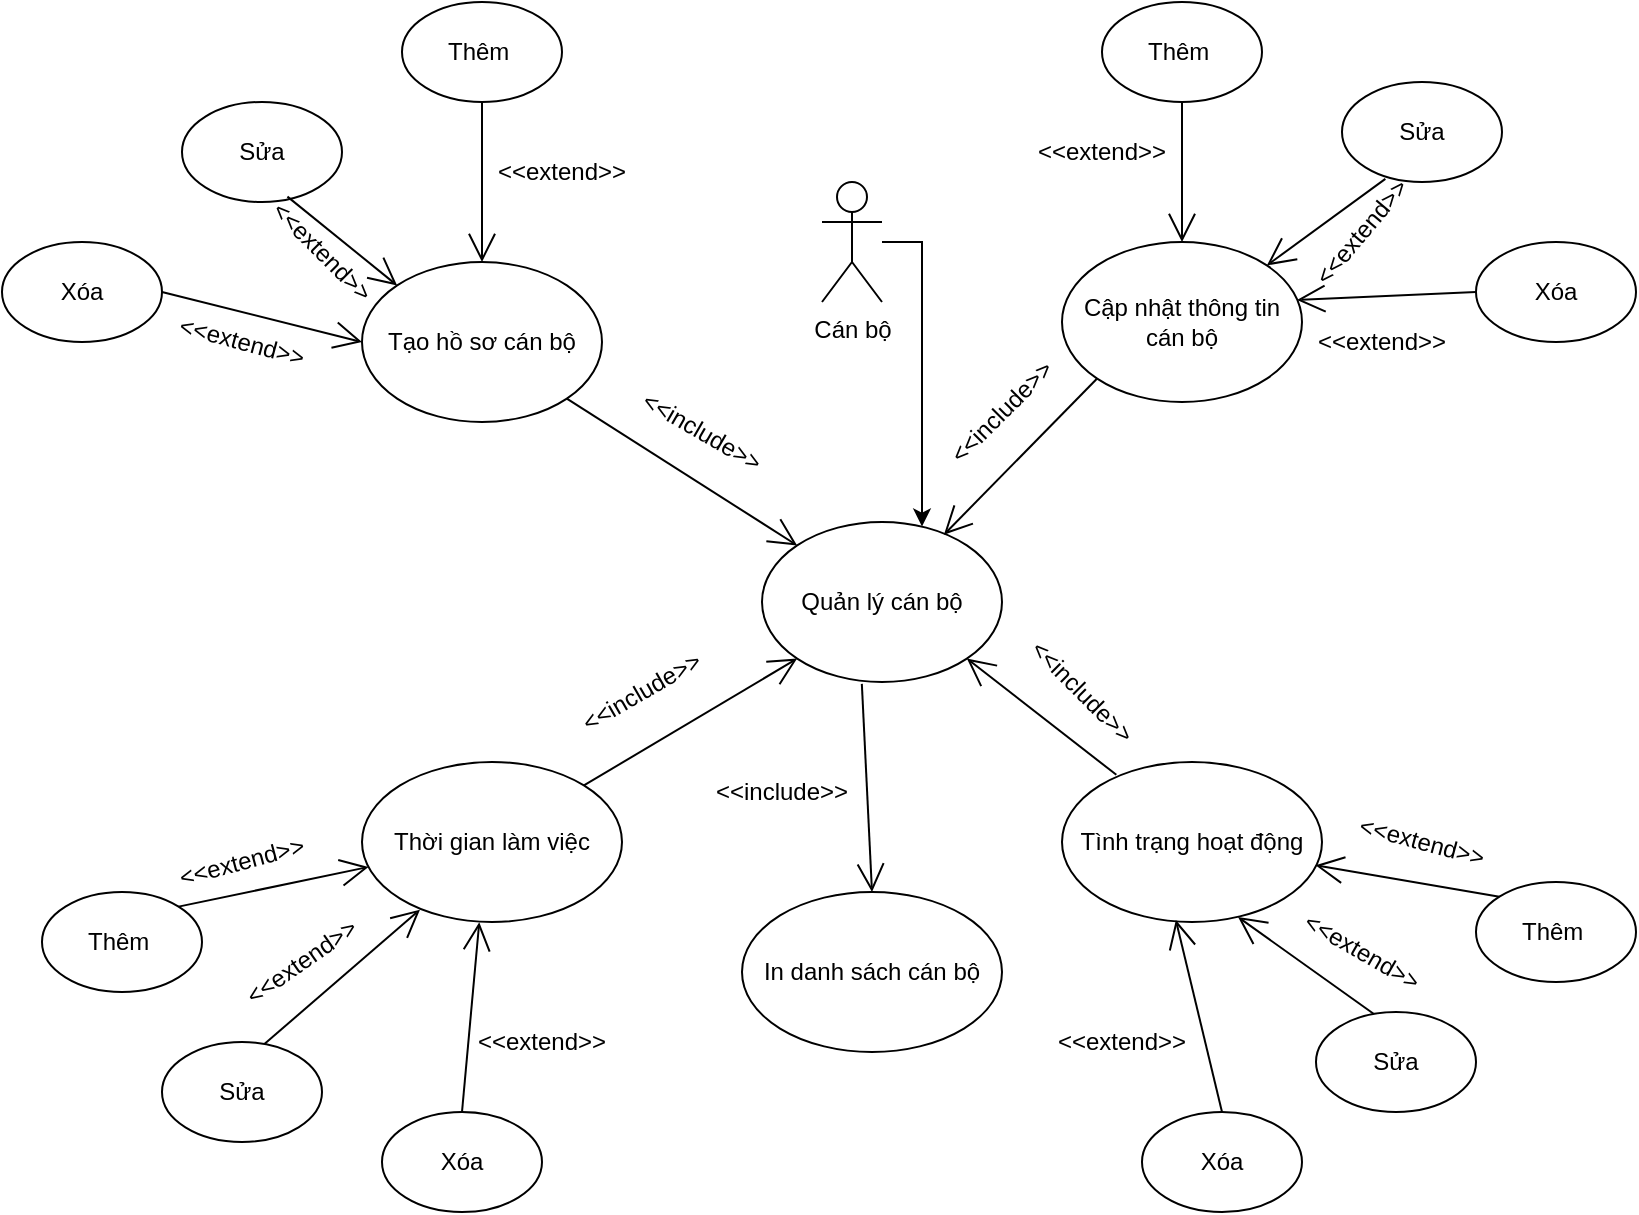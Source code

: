 <mxfile version="24.2.0" type="device">
  <diagram name="Trang-1" id="eqGBQ9AeNkHuo0g46i86">
    <mxGraphModel dx="1006" dy="967" grid="0" gridSize="10" guides="1" tooltips="1" connect="1" arrows="1" fold="1" page="0" pageScale="1" pageWidth="827" pageHeight="1169" math="0" shadow="0">
      <root>
        <mxCell id="0" />
        <mxCell id="1" parent="0" />
        <mxCell id="SFikdad3pkRj1LmxXPR6-1" value="Quản lý cán bộ" style="ellipse;whiteSpace=wrap;html=1;" parent="1" vertex="1">
          <mxGeometry x="390" y="240" width="120" height="80" as="geometry" />
        </mxCell>
        <mxCell id="SFikdad3pkRj1LmxXPR6-2" value="Tạo hồ sơ cán bộ" style="ellipse;whiteSpace=wrap;html=1;" parent="1" vertex="1">
          <mxGeometry x="190" y="110" width="120" height="80" as="geometry" />
        </mxCell>
        <mxCell id="SFikdad3pkRj1LmxXPR6-3" value="Thêm&amp;nbsp;" style="ellipse;whiteSpace=wrap;html=1;" parent="1" vertex="1">
          <mxGeometry x="210" y="-20" width="80" height="50" as="geometry" />
        </mxCell>
        <mxCell id="SFikdad3pkRj1LmxXPR6-4" value="Xóa" style="ellipse;whiteSpace=wrap;html=1;" parent="1" vertex="1">
          <mxGeometry x="10" y="100" width="80" height="50" as="geometry" />
        </mxCell>
        <mxCell id="SFikdad3pkRj1LmxXPR6-5" value="Sửa" style="ellipse;whiteSpace=wrap;html=1;" parent="1" vertex="1">
          <mxGeometry x="100" y="30" width="80" height="50" as="geometry" />
        </mxCell>
        <mxCell id="SFikdad3pkRj1LmxXPR6-6" value="Cập nhật thông tin cán bộ" style="ellipse;whiteSpace=wrap;html=1;" parent="1" vertex="1">
          <mxGeometry x="540" y="100" width="120" height="80" as="geometry" />
        </mxCell>
        <mxCell id="SFikdad3pkRj1LmxXPR6-7" value="Thêm&amp;nbsp;" style="ellipse;whiteSpace=wrap;html=1;" parent="1" vertex="1">
          <mxGeometry x="560" y="-20" width="80" height="50" as="geometry" />
        </mxCell>
        <mxCell id="SFikdad3pkRj1LmxXPR6-8" value="Xóa" style="ellipse;whiteSpace=wrap;html=1;" parent="1" vertex="1">
          <mxGeometry x="747" y="100" width="80" height="50" as="geometry" />
        </mxCell>
        <mxCell id="SFikdad3pkRj1LmxXPR6-9" value="Sửa" style="ellipse;whiteSpace=wrap;html=1;" parent="1" vertex="1">
          <mxGeometry x="680" y="20" width="80" height="50" as="geometry" />
        </mxCell>
        <mxCell id="SFikdad3pkRj1LmxXPR6-10" value="Thời gian làm việc" style="ellipse;whiteSpace=wrap;html=1;" parent="1" vertex="1">
          <mxGeometry x="190" y="360" width="130" height="80" as="geometry" />
        </mxCell>
        <mxCell id="SFikdad3pkRj1LmxXPR6-11" value="Thêm&amp;nbsp;" style="ellipse;whiteSpace=wrap;html=1;" parent="1" vertex="1">
          <mxGeometry x="30" y="425" width="80" height="50" as="geometry" />
        </mxCell>
        <mxCell id="SFikdad3pkRj1LmxXPR6-12" value="Xóa" style="ellipse;whiteSpace=wrap;html=1;" parent="1" vertex="1">
          <mxGeometry x="200" y="535" width="80" height="50" as="geometry" />
        </mxCell>
        <mxCell id="SFikdad3pkRj1LmxXPR6-13" value="Sửa" style="ellipse;whiteSpace=wrap;html=1;" parent="1" vertex="1">
          <mxGeometry x="90" y="500" width="80" height="50" as="geometry" />
        </mxCell>
        <mxCell id="SFikdad3pkRj1LmxXPR6-14" value="Tình trạng hoạt động" style="ellipse;whiteSpace=wrap;html=1;" parent="1" vertex="1">
          <mxGeometry x="540" y="360" width="130" height="80" as="geometry" />
        </mxCell>
        <mxCell id="SFikdad3pkRj1LmxXPR6-15" value="Thêm&amp;nbsp;" style="ellipse;whiteSpace=wrap;html=1;" parent="1" vertex="1">
          <mxGeometry x="747" y="420" width="80" height="50" as="geometry" />
        </mxCell>
        <mxCell id="SFikdad3pkRj1LmxXPR6-16" value="Xóa" style="ellipse;whiteSpace=wrap;html=1;" parent="1" vertex="1">
          <mxGeometry x="580" y="535" width="80" height="50" as="geometry" />
        </mxCell>
        <mxCell id="SFikdad3pkRj1LmxXPR6-17" value="Sửa" style="ellipse;whiteSpace=wrap;html=1;" parent="1" vertex="1">
          <mxGeometry x="667" y="485" width="80" height="50" as="geometry" />
        </mxCell>
        <mxCell id="SFikdad3pkRj1LmxXPR6-18" value="In danh sách cán bộ" style="ellipse;whiteSpace=wrap;html=1;" parent="1" vertex="1">
          <mxGeometry x="380" y="425" width="130" height="80" as="geometry" />
        </mxCell>
        <mxCell id="SFikdad3pkRj1LmxXPR6-25" value="" style="endArrow=open;endFill=1;endSize=12;html=1;rounded=0;exitX=0.5;exitY=1;exitDx=0;exitDy=0;entryX=0.5;entryY=0;entryDx=0;entryDy=0;" parent="1" source="SFikdad3pkRj1LmxXPR6-3" target="SFikdad3pkRj1LmxXPR6-2" edge="1">
          <mxGeometry width="160" relative="1" as="geometry">
            <mxPoint x="360" y="380" as="sourcePoint" />
            <mxPoint x="520" y="380" as="targetPoint" />
          </mxGeometry>
        </mxCell>
        <mxCell id="SFikdad3pkRj1LmxXPR6-26" value="" style="endArrow=open;endFill=1;endSize=12;html=1;rounded=0;exitX=0.659;exitY=0.946;exitDx=0;exitDy=0;exitPerimeter=0;entryX=0;entryY=0;entryDx=0;entryDy=0;" parent="1" source="SFikdad3pkRj1LmxXPR6-5" target="SFikdad3pkRj1LmxXPR6-2" edge="1">
          <mxGeometry width="160" relative="1" as="geometry">
            <mxPoint x="360" y="380" as="sourcePoint" />
            <mxPoint x="520" y="380" as="targetPoint" />
          </mxGeometry>
        </mxCell>
        <mxCell id="SFikdad3pkRj1LmxXPR6-27" value="" style="endArrow=open;endFill=1;endSize=12;html=1;rounded=0;entryX=0;entryY=0.5;entryDx=0;entryDy=0;" parent="1" target="SFikdad3pkRj1LmxXPR6-2" edge="1">
          <mxGeometry width="160" relative="1" as="geometry">
            <mxPoint x="90" y="125" as="sourcePoint" />
            <mxPoint x="520" y="380" as="targetPoint" />
          </mxGeometry>
        </mxCell>
        <mxCell id="SFikdad3pkRj1LmxXPR6-28" value="" style="endArrow=open;endFill=1;endSize=12;html=1;rounded=0;exitX=0.5;exitY=1;exitDx=0;exitDy=0;entryX=0.5;entryY=0;entryDx=0;entryDy=0;" parent="1" source="SFikdad3pkRj1LmxXPR6-7" target="SFikdad3pkRj1LmxXPR6-6" edge="1">
          <mxGeometry width="160" relative="1" as="geometry">
            <mxPoint x="360" y="380" as="sourcePoint" />
            <mxPoint x="520" y="380" as="targetPoint" />
          </mxGeometry>
        </mxCell>
        <mxCell id="SFikdad3pkRj1LmxXPR6-29" value="" style="endArrow=open;endFill=1;endSize=12;html=1;rounded=0;exitX=0.271;exitY=0.969;exitDx=0;exitDy=0;exitPerimeter=0;entryX=1;entryY=0;entryDx=0;entryDy=0;" parent="1" source="SFikdad3pkRj1LmxXPR6-9" target="SFikdad3pkRj1LmxXPR6-6" edge="1">
          <mxGeometry width="160" relative="1" as="geometry">
            <mxPoint x="360" y="380" as="sourcePoint" />
            <mxPoint x="520" y="380" as="targetPoint" />
          </mxGeometry>
        </mxCell>
        <mxCell id="SFikdad3pkRj1LmxXPR6-30" value="" style="endArrow=open;endFill=1;endSize=12;html=1;rounded=0;exitX=0;exitY=0.5;exitDx=0;exitDy=0;entryX=0.979;entryY=0.362;entryDx=0;entryDy=0;entryPerimeter=0;" parent="1" source="SFikdad3pkRj1LmxXPR6-8" target="SFikdad3pkRj1LmxXPR6-6" edge="1">
          <mxGeometry width="160" relative="1" as="geometry">
            <mxPoint x="360" y="380" as="sourcePoint" />
            <mxPoint x="660" y="129" as="targetPoint" />
          </mxGeometry>
        </mxCell>
        <mxCell id="SFikdad3pkRj1LmxXPR6-31" value="" style="endArrow=open;endFill=1;endSize=12;html=1;rounded=0;exitX=0.5;exitY=0;exitDx=0;exitDy=0;entryX=0.451;entryY=1.002;entryDx=0;entryDy=0;entryPerimeter=0;" parent="1" source="SFikdad3pkRj1LmxXPR6-12" target="SFikdad3pkRj1LmxXPR6-10" edge="1">
          <mxGeometry width="160" relative="1" as="geometry">
            <mxPoint x="280" y="430" as="sourcePoint" />
            <mxPoint x="440" y="430" as="targetPoint" />
          </mxGeometry>
        </mxCell>
        <mxCell id="SFikdad3pkRj1LmxXPR6-32" value="" style="endArrow=open;endFill=1;endSize=12;html=1;rounded=0;exitX=0.64;exitY=0.02;exitDx=0;exitDy=0;exitPerimeter=0;entryX=0.223;entryY=0.923;entryDx=0;entryDy=0;entryPerimeter=0;" parent="1" source="SFikdad3pkRj1LmxXPR6-13" target="SFikdad3pkRj1LmxXPR6-10" edge="1">
          <mxGeometry width="160" relative="1" as="geometry">
            <mxPoint x="280" y="430" as="sourcePoint" />
            <mxPoint x="440" y="430" as="targetPoint" />
          </mxGeometry>
        </mxCell>
        <mxCell id="SFikdad3pkRj1LmxXPR6-33" value="" style="endArrow=open;endFill=1;endSize=12;html=1;rounded=0;exitX=1;exitY=0;exitDx=0;exitDy=0;entryX=0.025;entryY=0.656;entryDx=0;entryDy=0;entryPerimeter=0;" parent="1" source="SFikdad3pkRj1LmxXPR6-11" target="SFikdad3pkRj1LmxXPR6-10" edge="1">
          <mxGeometry width="160" relative="1" as="geometry">
            <mxPoint x="250" y="380" as="sourcePoint" />
            <mxPoint x="410" y="380" as="targetPoint" />
          </mxGeometry>
        </mxCell>
        <mxCell id="SFikdad3pkRj1LmxXPR6-34" value="" style="endArrow=open;endFill=1;endSize=12;html=1;rounded=0;exitX=0.5;exitY=0;exitDx=0;exitDy=0;entryX=0.438;entryY=0.988;entryDx=0;entryDy=0;entryPerimeter=0;" parent="1" source="SFikdad3pkRj1LmxXPR6-16" target="SFikdad3pkRj1LmxXPR6-14" edge="1">
          <mxGeometry width="160" relative="1" as="geometry">
            <mxPoint x="620" y="530" as="sourcePoint" />
            <mxPoint x="620" y="390" as="targetPoint" />
          </mxGeometry>
        </mxCell>
        <mxCell id="SFikdad3pkRj1LmxXPR6-35" value="" style="endArrow=open;endFill=1;endSize=12;html=1;rounded=0;exitX=0.362;exitY=0.02;exitDx=0;exitDy=0;exitPerimeter=0;entryX=0.677;entryY=0.969;entryDx=0;entryDy=0;entryPerimeter=0;" parent="1" source="SFikdad3pkRj1LmxXPR6-17" target="SFikdad3pkRj1LmxXPR6-14" edge="1">
          <mxGeometry width="160" relative="1" as="geometry">
            <mxPoint x="460" y="390" as="sourcePoint" />
            <mxPoint x="620" y="390" as="targetPoint" />
          </mxGeometry>
        </mxCell>
        <mxCell id="SFikdad3pkRj1LmxXPR6-36" value="" style="endArrow=open;endFill=1;endSize=12;html=1;rounded=0;exitX=0;exitY=0;exitDx=0;exitDy=0;entryX=0.975;entryY=0.646;entryDx=0;entryDy=0;entryPerimeter=0;" parent="1" source="SFikdad3pkRj1LmxXPR6-15" target="SFikdad3pkRj1LmxXPR6-14" edge="1">
          <mxGeometry width="160" relative="1" as="geometry">
            <mxPoint x="460" y="390" as="sourcePoint" />
            <mxPoint x="620" y="390" as="targetPoint" />
          </mxGeometry>
        </mxCell>
        <mxCell id="SFikdad3pkRj1LmxXPR6-37" value="" style="endArrow=open;endFill=1;endSize=12;html=1;rounded=0;exitX=0.209;exitY=0.08;exitDx=0;exitDy=0;exitPerimeter=0;entryX=1;entryY=1;entryDx=0;entryDy=0;" parent="1" source="SFikdad3pkRj1LmxXPR6-14" target="SFikdad3pkRj1LmxXPR6-1" edge="1">
          <mxGeometry width="160" relative="1" as="geometry">
            <mxPoint x="480" y="330" as="sourcePoint" />
            <mxPoint x="640" y="330" as="targetPoint" />
          </mxGeometry>
        </mxCell>
        <mxCell id="SFikdad3pkRj1LmxXPR6-38" value="" style="endArrow=open;endFill=1;endSize=12;html=1;rounded=0;exitX=1;exitY=0;exitDx=0;exitDy=0;entryX=0;entryY=1;entryDx=0;entryDy=0;" parent="1" source="SFikdad3pkRj1LmxXPR6-10" target="SFikdad3pkRj1LmxXPR6-1" edge="1">
          <mxGeometry width="160" relative="1" as="geometry">
            <mxPoint x="480" y="330" as="sourcePoint" />
            <mxPoint x="640" y="330" as="targetPoint" />
          </mxGeometry>
        </mxCell>
        <mxCell id="SFikdad3pkRj1LmxXPR6-39" value="" style="endArrow=open;endFill=1;endSize=12;html=1;rounded=0;exitX=0;exitY=1;exitDx=0;exitDy=0;entryX=0.758;entryY=0.079;entryDx=0;entryDy=0;entryPerimeter=0;" parent="1" source="SFikdad3pkRj1LmxXPR6-6" target="SFikdad3pkRj1LmxXPR6-1" edge="1">
          <mxGeometry width="160" relative="1" as="geometry">
            <mxPoint x="480" y="330" as="sourcePoint" />
            <mxPoint x="640" y="330" as="targetPoint" />
          </mxGeometry>
        </mxCell>
        <mxCell id="SFikdad3pkRj1LmxXPR6-40" value="" style="endArrow=open;endFill=1;endSize=12;html=1;rounded=0;exitX=1;exitY=1;exitDx=0;exitDy=0;entryX=0;entryY=0;entryDx=0;entryDy=0;" parent="1" source="SFikdad3pkRj1LmxXPR6-2" target="SFikdad3pkRj1LmxXPR6-1" edge="1">
          <mxGeometry width="160" relative="1" as="geometry">
            <mxPoint x="480" y="330" as="sourcePoint" />
            <mxPoint x="640" y="330" as="targetPoint" />
          </mxGeometry>
        </mxCell>
        <mxCell id="SFikdad3pkRj1LmxXPR6-43" value="" style="endArrow=open;endFill=1;endSize=12;html=1;rounded=0;exitX=0.416;exitY=1.012;exitDx=0;exitDy=0;exitPerimeter=0;entryX=0.5;entryY=0;entryDx=0;entryDy=0;" parent="1" source="SFikdad3pkRj1LmxXPR6-1" target="SFikdad3pkRj1LmxXPR6-18" edge="1">
          <mxGeometry width="160" relative="1" as="geometry">
            <mxPoint x="620" y="420" as="sourcePoint" />
            <mxPoint x="780" y="420" as="targetPoint" />
          </mxGeometry>
        </mxCell>
        <mxCell id="SFikdad3pkRj1LmxXPR6-44" value="Cán bộ" style="shape=umlActor;verticalLabelPosition=bottom;verticalAlign=top;html=1;" parent="1" vertex="1">
          <mxGeometry x="420" y="70" width="30" height="60" as="geometry" />
        </mxCell>
        <mxCell id="SFikdad3pkRj1LmxXPR6-45" value="" style="endArrow=classic;html=1;rounded=0;edgeStyle=orthogonalEdgeStyle;" parent="1" source="SFikdad3pkRj1LmxXPR6-44" target="SFikdad3pkRj1LmxXPR6-1" edge="1">
          <mxGeometry width="50" height="50" relative="1" as="geometry">
            <mxPoint x="740" y="450" as="sourcePoint" />
            <mxPoint x="790" y="400" as="targetPoint" />
            <Array as="points">
              <mxPoint x="470" y="100" />
            </Array>
          </mxGeometry>
        </mxCell>
        <mxCell id="SFikdad3pkRj1LmxXPR6-46" value="&amp;lt;&amp;lt;extend&amp;gt;&amp;gt;" style="text;html=1;align=center;verticalAlign=middle;whiteSpace=wrap;rounded=0;rotation=0;" parent="1" vertex="1">
          <mxGeometry x="260" y="50" width="60" height="30" as="geometry" />
        </mxCell>
        <mxCell id="SFikdad3pkRj1LmxXPR6-47" value="&amp;lt;&amp;lt;extend&amp;gt;&amp;gt;" style="text;html=1;align=center;verticalAlign=middle;whiteSpace=wrap;rounded=0;rotation=45;" parent="1" vertex="1">
          <mxGeometry x="140" y="90" width="60" height="30" as="geometry" />
        </mxCell>
        <mxCell id="SFikdad3pkRj1LmxXPR6-48" value="&amp;lt;&amp;lt;extend&amp;gt;&amp;gt;" style="text;html=1;align=center;verticalAlign=middle;whiteSpace=wrap;rounded=0;rotation=15;" parent="1" vertex="1">
          <mxGeometry x="100" y="135" width="60" height="30" as="geometry" />
        </mxCell>
        <mxCell id="SFikdad3pkRj1LmxXPR6-49" value="&amp;lt;&amp;lt;extend&amp;gt;&amp;gt;" style="text;html=1;align=center;verticalAlign=middle;whiteSpace=wrap;rounded=0;rotation=-35;" parent="1" vertex="1">
          <mxGeometry x="130" y="445" width="60" height="30" as="geometry" />
        </mxCell>
        <mxCell id="SFikdad3pkRj1LmxXPR6-50" value="&amp;lt;&amp;lt;extend&amp;gt;&amp;gt;" style="text;html=1;align=center;verticalAlign=middle;whiteSpace=wrap;rounded=0;" parent="1" vertex="1">
          <mxGeometry x="250" y="485" width="60" height="30" as="geometry" />
        </mxCell>
        <mxCell id="SFikdad3pkRj1LmxXPR6-51" value="&amp;lt;&amp;lt;extend&amp;gt;&amp;gt;" style="text;html=1;align=center;verticalAlign=middle;whiteSpace=wrap;rounded=0;rotation=-15;" parent="1" vertex="1">
          <mxGeometry x="100" y="395" width="60" height="30" as="geometry" />
        </mxCell>
        <mxCell id="SFikdad3pkRj1LmxXPR6-52" value="&amp;lt;&amp;lt;extend&amp;gt;&amp;gt;" style="text;html=1;align=center;verticalAlign=middle;whiteSpace=wrap;rounded=0;" parent="1" vertex="1">
          <mxGeometry x="670" y="135" width="60" height="30" as="geometry" />
        </mxCell>
        <mxCell id="SFikdad3pkRj1LmxXPR6-53" value="&amp;lt;&amp;lt;extend&amp;gt;&amp;gt;" style="text;html=1;align=center;verticalAlign=middle;whiteSpace=wrap;rounded=0;rotation=-50;" parent="1" vertex="1">
          <mxGeometry x="660" y="80" width="60" height="30" as="geometry" />
        </mxCell>
        <mxCell id="SFikdad3pkRj1LmxXPR6-54" value="&amp;lt;&amp;lt;extend&amp;gt;&amp;gt;" style="text;html=1;align=center;verticalAlign=middle;whiteSpace=wrap;rounded=0;" parent="1" vertex="1">
          <mxGeometry x="530" y="40" width="60" height="30" as="geometry" />
        </mxCell>
        <mxCell id="SFikdad3pkRj1LmxXPR6-55" value="&amp;lt;&amp;lt;extend&amp;gt;&amp;gt;" style="text;html=1;align=center;verticalAlign=middle;whiteSpace=wrap;rounded=0;rotation=30;" parent="1" vertex="1">
          <mxGeometry x="660" y="440" width="60" height="30" as="geometry" />
        </mxCell>
        <mxCell id="SFikdad3pkRj1LmxXPR6-56" value="&amp;lt;&amp;lt;extend&amp;gt;&amp;gt;" style="text;html=1;align=center;verticalAlign=middle;whiteSpace=wrap;rounded=0;rotation=15;" parent="1" vertex="1">
          <mxGeometry x="690" y="385" width="60" height="30" as="geometry" />
        </mxCell>
        <mxCell id="SFikdad3pkRj1LmxXPR6-57" value="&amp;lt;&amp;lt;extend&amp;gt;&amp;gt;" style="text;html=1;align=center;verticalAlign=middle;whiteSpace=wrap;rounded=0;" parent="1" vertex="1">
          <mxGeometry x="540" y="485" width="60" height="30" as="geometry" />
        </mxCell>
        <mxCell id="SFikdad3pkRj1LmxXPR6-61" value="&amp;lt;&amp;lt;include&amp;gt;&amp;gt;" style="text;html=1;align=center;verticalAlign=middle;whiteSpace=wrap;rounded=0;rotation=-45;" parent="1" vertex="1">
          <mxGeometry x="480" y="170" width="60" height="30" as="geometry" />
        </mxCell>
        <mxCell id="SFikdad3pkRj1LmxXPR6-62" value="&amp;lt;&amp;lt;include&amp;gt;&amp;gt;" style="text;html=1;align=center;verticalAlign=middle;whiteSpace=wrap;rounded=0;rotation=45;" parent="1" vertex="1">
          <mxGeometry x="520" y="310" width="60" height="30" as="geometry" />
        </mxCell>
        <mxCell id="SFikdad3pkRj1LmxXPR6-63" value="&amp;lt;&amp;lt;include&amp;gt;&amp;gt;" style="text;html=1;align=center;verticalAlign=middle;whiteSpace=wrap;rounded=0;" parent="1" vertex="1">
          <mxGeometry x="370" y="360" width="60" height="30" as="geometry" />
        </mxCell>
        <mxCell id="SFikdad3pkRj1LmxXPR6-64" value="&amp;lt;&amp;lt;include&amp;gt;&amp;gt;" style="text;html=1;align=center;verticalAlign=middle;whiteSpace=wrap;rounded=0;rotation=30;" parent="1" vertex="1">
          <mxGeometry x="330" y="180" width="60" height="30" as="geometry" />
        </mxCell>
        <mxCell id="SFikdad3pkRj1LmxXPR6-65" value="&amp;lt;&amp;lt;include&amp;gt;&amp;gt;" style="text;html=1;align=center;verticalAlign=middle;whiteSpace=wrap;rounded=0;rotation=-30;" parent="1" vertex="1">
          <mxGeometry x="300" y="310" width="60" height="30" as="geometry" />
        </mxCell>
      </root>
    </mxGraphModel>
  </diagram>
</mxfile>
